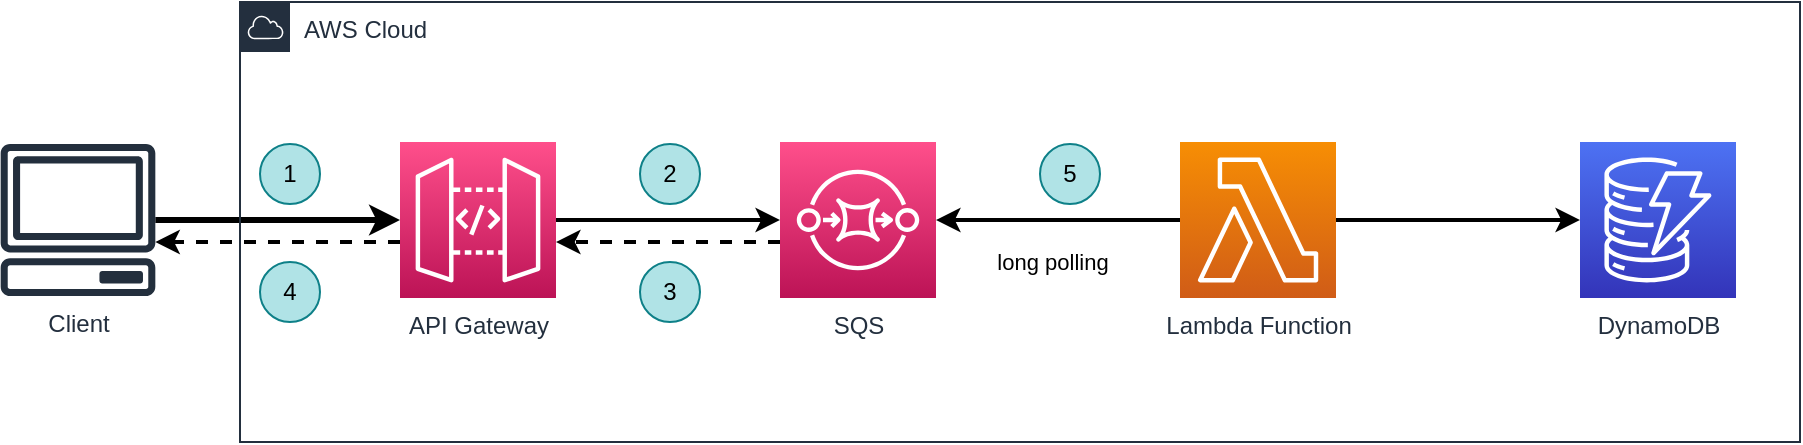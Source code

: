 <mxfile version="15.7.3" type="device"><diagram id="Jqq7ZYosNHJVFauFcloM" name="Page-1"><mxGraphModel dx="1956" dy="852" grid="1" gridSize="10" guides="1" tooltips="1" connect="1" arrows="1" fold="1" page="1" pageScale="1" pageWidth="850" pageHeight="1100" math="0" shadow="0"><root><mxCell id="0"/><mxCell id="1" parent="0"/><mxCell id="YJ0N07vI-W_dVfbIx42Z-4" style="edgeStyle=orthogonalEdgeStyle;rounded=0;orthogonalLoop=1;jettySize=auto;html=1;strokeWidth=3;" parent="1" source="YJ0N07vI-W_dVfbIx42Z-1" target="YJ0N07vI-W_dVfbIx42Z-3" edge="1"><mxGeometry relative="1" as="geometry"/></mxCell><mxCell id="YJ0N07vI-W_dVfbIx42Z-1" value="Client" style="sketch=0;outlineConnect=0;fontColor=#232F3E;gradientColor=none;fillColor=#232F3D;strokeColor=none;dashed=0;verticalLabelPosition=bottom;verticalAlign=top;align=center;html=1;fontSize=12;fontStyle=0;aspect=fixed;pointerEvents=1;shape=mxgraph.aws4.client;" parent="1" vertex="1"><mxGeometry x="-10" y="561" width="78" height="76" as="geometry"/></mxCell><mxCell id="YJ0N07vI-W_dVfbIx42Z-2" value="AWS Cloud" style="points=[[0,0],[0.25,0],[0.5,0],[0.75,0],[1,0],[1,0.25],[1,0.5],[1,0.75],[1,1],[0.75,1],[0.5,1],[0.25,1],[0,1],[0,0.75],[0,0.5],[0,0.25]];outlineConnect=0;gradientColor=none;html=1;whiteSpace=wrap;fontSize=12;fontStyle=0;shape=mxgraph.aws4.group;grIcon=mxgraph.aws4.group_aws_cloud;strokeColor=#232F3E;fillColor=none;verticalAlign=top;align=left;spacingLeft=30;fontColor=#232F3E;dashed=0;" parent="1" vertex="1"><mxGeometry x="110" y="490" width="780" height="220" as="geometry"/></mxCell><mxCell id="DRdceZ-JEuy5tAHswNAy-5" style="edgeStyle=orthogonalEdgeStyle;rounded=1;orthogonalLoop=1;jettySize=auto;html=1;startArrow=none;startFill=0;strokeWidth=2;" edge="1" parent="1" source="YJ0N07vI-W_dVfbIx42Z-3" target="DRdceZ-JEuy5tAHswNAy-3"><mxGeometry relative="1" as="geometry"/></mxCell><mxCell id="DRdceZ-JEuy5tAHswNAy-8" style="edgeStyle=orthogonalEdgeStyle;rounded=1;orthogonalLoop=1;jettySize=auto;html=1;dashed=1;startArrow=none;startFill=0;strokeWidth=2;" edge="1" parent="1" source="YJ0N07vI-W_dVfbIx42Z-3" target="YJ0N07vI-W_dVfbIx42Z-1"><mxGeometry relative="1" as="geometry"><Array as="points"><mxPoint x="140" y="610"/><mxPoint x="140" y="610"/></Array></mxGeometry></mxCell><mxCell id="YJ0N07vI-W_dVfbIx42Z-3" value="API Gateway" style="sketch=0;points=[[0,0,0],[0.25,0,0],[0.5,0,0],[0.75,0,0],[1,0,0],[0,1,0],[0.25,1,0],[0.5,1,0],[0.75,1,0],[1,1,0],[0,0.25,0],[0,0.5,0],[0,0.75,0],[1,0.25,0],[1,0.5,0],[1,0.75,0]];outlineConnect=0;fontColor=#232F3E;gradientColor=#FF4F8B;gradientDirection=north;fillColor=#BC1356;strokeColor=#ffffff;dashed=0;verticalLabelPosition=bottom;verticalAlign=top;align=center;html=1;fontSize=12;fontStyle=0;aspect=fixed;shape=mxgraph.aws4.resourceIcon;resIcon=mxgraph.aws4.api_gateway;" parent="1" vertex="1"><mxGeometry x="190" y="560" width="78" height="78" as="geometry"/></mxCell><mxCell id="DRdceZ-JEuy5tAHswNAy-6" value="long polling" style="edgeStyle=orthogonalEdgeStyle;rounded=1;orthogonalLoop=1;jettySize=auto;html=1;startArrow=none;startFill=0;strokeWidth=2;" edge="1" parent="1" source="YJ0N07vI-W_dVfbIx42Z-7" target="DRdceZ-JEuy5tAHswNAy-3"><mxGeometry x="0.046" y="21" relative="1" as="geometry"><mxPoint as="offset"/></mxGeometry></mxCell><mxCell id="DRdceZ-JEuy5tAHswNAy-17" style="edgeStyle=orthogonalEdgeStyle;rounded=1;orthogonalLoop=1;jettySize=auto;html=1;startArrow=none;startFill=0;strokeWidth=2;" edge="1" parent="1" source="YJ0N07vI-W_dVfbIx42Z-7" target="DRdceZ-JEuy5tAHswNAy-16"><mxGeometry relative="1" as="geometry"/></mxCell><mxCell id="YJ0N07vI-W_dVfbIx42Z-7" value="Lambda Function" style="sketch=0;points=[[0,0,0],[0.25,0,0],[0.5,0,0],[0.75,0,0],[1,0,0],[0,1,0],[0.25,1,0],[0.5,1,0],[0.75,1,0],[1,1,0],[0,0.25,0],[0,0.5,0],[0,0.75,0],[1,0.25,0],[1,0.5,0],[1,0.75,0]];outlineConnect=0;fontColor=#232F3E;gradientColor=#F78E04;gradientDirection=north;fillColor=#D05C17;strokeColor=#ffffff;dashed=0;verticalLabelPosition=bottom;verticalAlign=top;align=center;html=1;fontSize=12;fontStyle=0;aspect=fixed;shape=mxgraph.aws4.resourceIcon;resIcon=mxgraph.aws4.lambda;" parent="1" vertex="1"><mxGeometry x="580" y="560" width="78" height="78" as="geometry"/></mxCell><mxCell id="DRdceZ-JEuy5tAHswNAy-7" style="edgeStyle=orthogonalEdgeStyle;rounded=1;orthogonalLoop=1;jettySize=auto;html=1;startArrow=none;startFill=0;strokeWidth=2;dashed=1;" edge="1" parent="1" source="DRdceZ-JEuy5tAHswNAy-3" target="YJ0N07vI-W_dVfbIx42Z-3"><mxGeometry relative="1" as="geometry"><Array as="points"><mxPoint x="330" y="610"/><mxPoint x="330" y="610"/></Array></mxGeometry></mxCell><mxCell id="DRdceZ-JEuy5tAHswNAy-3" value="SQS" style="sketch=0;points=[[0,0,0],[0.25,0,0],[0.5,0,0],[0.75,0,0],[1,0,0],[0,1,0],[0.25,1,0],[0.5,1,0],[0.75,1,0],[1,1,0],[0,0.25,0],[0,0.5,0],[0,0.75,0],[1,0.25,0],[1,0.5,0],[1,0.75,0]];outlineConnect=0;fontColor=#232F3E;gradientColor=#FF4F8B;gradientDirection=north;fillColor=#BC1356;strokeColor=#ffffff;dashed=0;verticalLabelPosition=bottom;verticalAlign=top;align=center;html=1;fontSize=12;fontStyle=0;aspect=fixed;shape=mxgraph.aws4.resourceIcon;resIcon=mxgraph.aws4.sqs;" vertex="1" parent="1"><mxGeometry x="380" y="560" width="78" height="78" as="geometry"/></mxCell><mxCell id="DRdceZ-JEuy5tAHswNAy-11" value="1" style="ellipse;whiteSpace=wrap;html=1;aspect=fixed;fillColor=#b0e3e6;strokeColor=#0e8088;" vertex="1" parent="1"><mxGeometry x="120" y="561" width="30" height="30" as="geometry"/></mxCell><mxCell id="DRdceZ-JEuy5tAHswNAy-12" value="2" style="ellipse;whiteSpace=wrap;html=1;aspect=fixed;fillColor=#b0e3e6;strokeColor=#0e8088;" vertex="1" parent="1"><mxGeometry x="310" y="561" width="30" height="30" as="geometry"/></mxCell><mxCell id="DRdceZ-JEuy5tAHswNAy-13" value="3" style="ellipse;whiteSpace=wrap;html=1;aspect=fixed;fillColor=#b0e3e6;strokeColor=#0e8088;" vertex="1" parent="1"><mxGeometry x="310" y="620" width="30" height="30" as="geometry"/></mxCell><mxCell id="DRdceZ-JEuy5tAHswNAy-14" value="4" style="ellipse;whiteSpace=wrap;html=1;aspect=fixed;fillColor=#b0e3e6;strokeColor=#0e8088;" vertex="1" parent="1"><mxGeometry x="120" y="620" width="30" height="30" as="geometry"/></mxCell><mxCell id="DRdceZ-JEuy5tAHswNAy-15" value="5" style="ellipse;whiteSpace=wrap;html=1;aspect=fixed;fillColor=#b0e3e6;strokeColor=#0e8088;" vertex="1" parent="1"><mxGeometry x="510" y="561" width="30" height="30" as="geometry"/></mxCell><mxCell id="DRdceZ-JEuy5tAHswNAy-16" value="DynamoDB" style="sketch=0;points=[[0,0,0],[0.25,0,0],[0.5,0,0],[0.75,0,0],[1,0,0],[0,1,0],[0.25,1,0],[0.5,1,0],[0.75,1,0],[1,1,0],[0,0.25,0],[0,0.5,0],[0,0.75,0],[1,0.25,0],[1,0.5,0],[1,0.75,0]];outlineConnect=0;fontColor=#232F3E;gradientColor=#4D72F3;gradientDirection=north;fillColor=#3334B9;strokeColor=#ffffff;dashed=0;verticalLabelPosition=bottom;verticalAlign=top;align=center;html=1;fontSize=12;fontStyle=0;aspect=fixed;shape=mxgraph.aws4.resourceIcon;resIcon=mxgraph.aws4.dynamodb;" vertex="1" parent="1"><mxGeometry x="780" y="560" width="78" height="78" as="geometry"/></mxCell></root></mxGraphModel></diagram></mxfile>